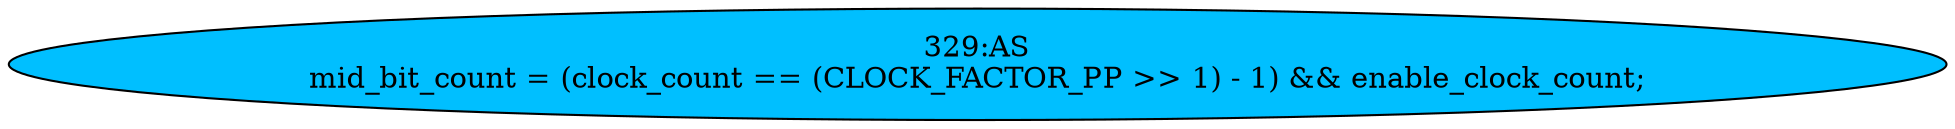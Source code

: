 strict digraph "" {
	node [label="\N"];
	"329:AS"	 [ast="<pyverilog.vparser.ast.Assign object at 0x7f19debe5890>",
		def_var="['mid_bit_count']",
		fillcolor=deepskyblue,
		label="329:AS
mid_bit_count = (clock_count == (CLOCK_FACTOR_PP >> 1) - 1) && enable_clock_count;",
		statements="[]",
		style=filled,
		typ=Assign,
		use_var="['clock_count', 'enable_clock_count']"];
}

